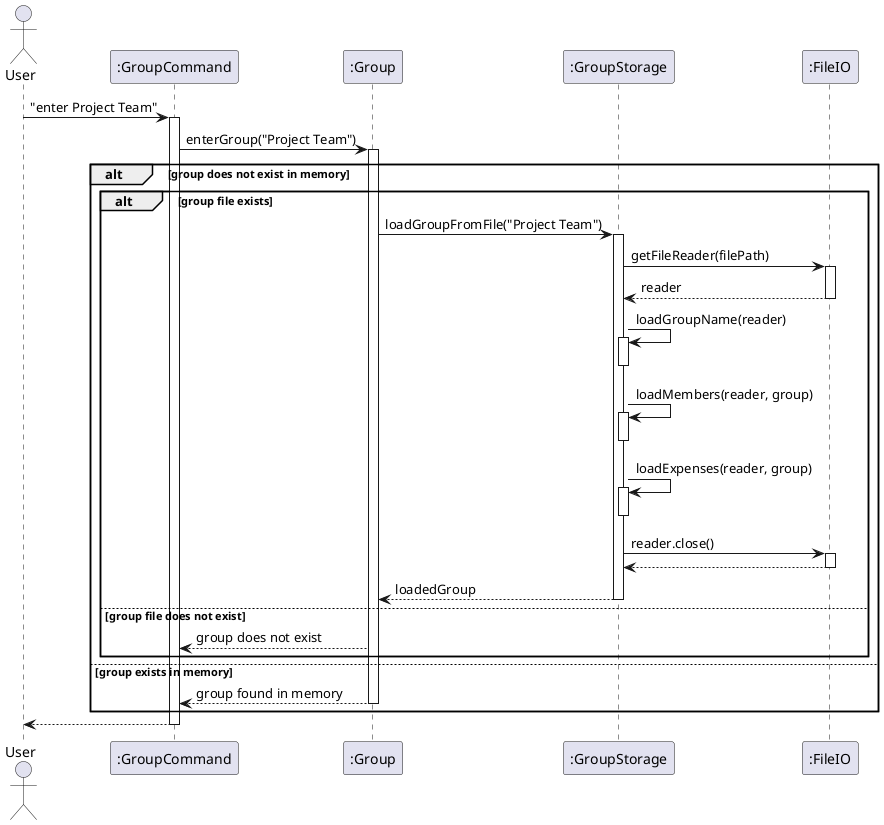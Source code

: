 @startuml
actor User
participant ":GroupCommand" as GroupCommand
participant ":Group" as Group
participant ":GroupStorage" as GroupStorage
participant ":FileIO" as FileIO

User -> GroupCommand: "enter Project Team"
activate GroupCommand

GroupCommand -> Group: enterGroup("Project Team")
activate Group

alt group does not exist in memory

    alt group file exists

        Group -> GroupStorage: loadGroupFromFile("Project Team")
        activate GroupStorage

        GroupStorage -> FileIO: getFileReader(filePath)
        activate FileIO
        FileIO --> GroupStorage: reader
        deactivate FileIO

        GroupStorage -> GroupStorage: loadGroupName(reader)
        activate GroupStorage
        deactivate GroupStorage

        GroupStorage -> GroupStorage: loadMembers(reader, group)
        activate GroupStorage
        deactivate GroupStorage

        GroupStorage -> GroupStorage: loadExpenses(reader, group)
        activate GroupStorage
        deactivate GroupStorage

        GroupStorage -> FileIO: reader.close()
        activate FileIO
        FileIO --> GroupStorage
        deactivate FileIO

        GroupStorage --> Group: loadedGroup
        deactivate GroupStorage
    else group file does not exist

        Group --> GroupCommand: group does not exist
    end
else group exists in memory

    Group --> GroupCommand: group found in memory
    deactivate Group
end

GroupCommand --> User
deactivate GroupCommand
@enduml